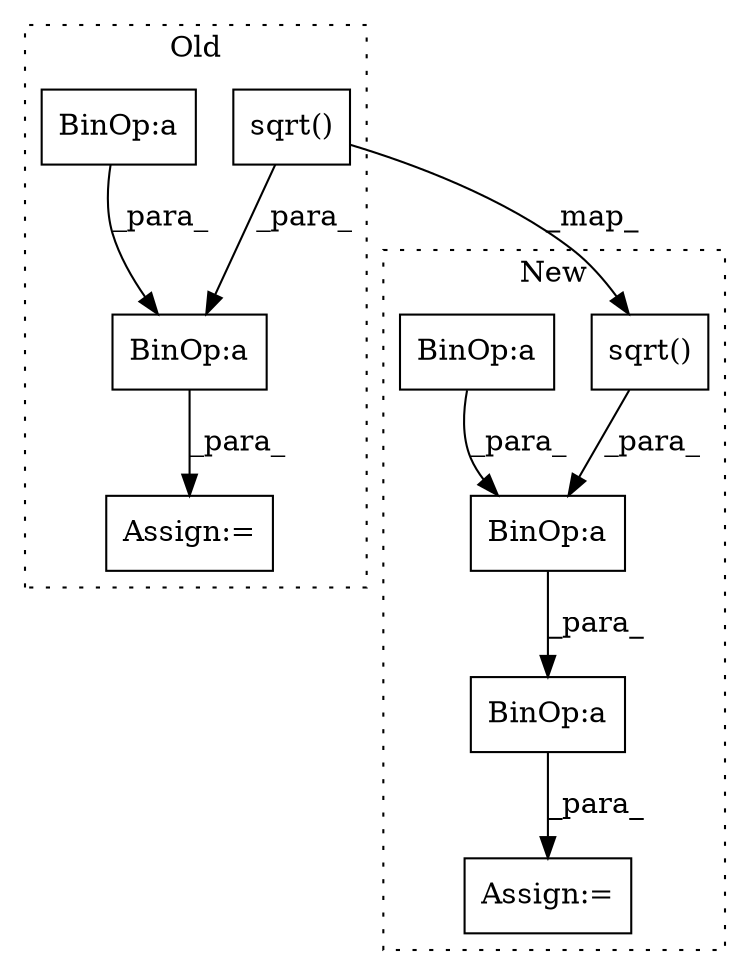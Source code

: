 digraph G {
subgraph cluster0 {
1 [label="sqrt()" a="75" s="2565" l="45" shape="box"];
5 [label="Assign:=" a="68" s="2942" l="3" shape="box"];
7 [label="BinOp:a" a="82" s="2946" l="43" shape="box"];
8 [label="BinOp:a" a="82" s="2947" l="3" shape="box"];
label = "Old";
style="dotted";
}
subgraph cluster1 {
2 [label="sqrt()" a="75" s="3465" l="45" shape="box"];
3 [label="BinOp:a" a="82" s="3538" l="3" shape="box"];
4 [label="Assign:=" a="68" s="3532" l="3" shape="box"];
6 [label="BinOp:a" a="82" s="3462" l="3" shape="box"];
9 [label="BinOp:a" a="82" s="3440" l="3" shape="box"];
label = "New";
style="dotted";
}
1 -> 2 [label="_map_"];
1 -> 7 [label="_para_"];
2 -> 6 [label="_para_"];
3 -> 4 [label="_para_"];
6 -> 3 [label="_para_"];
7 -> 5 [label="_para_"];
8 -> 7 [label="_para_"];
9 -> 6 [label="_para_"];
}